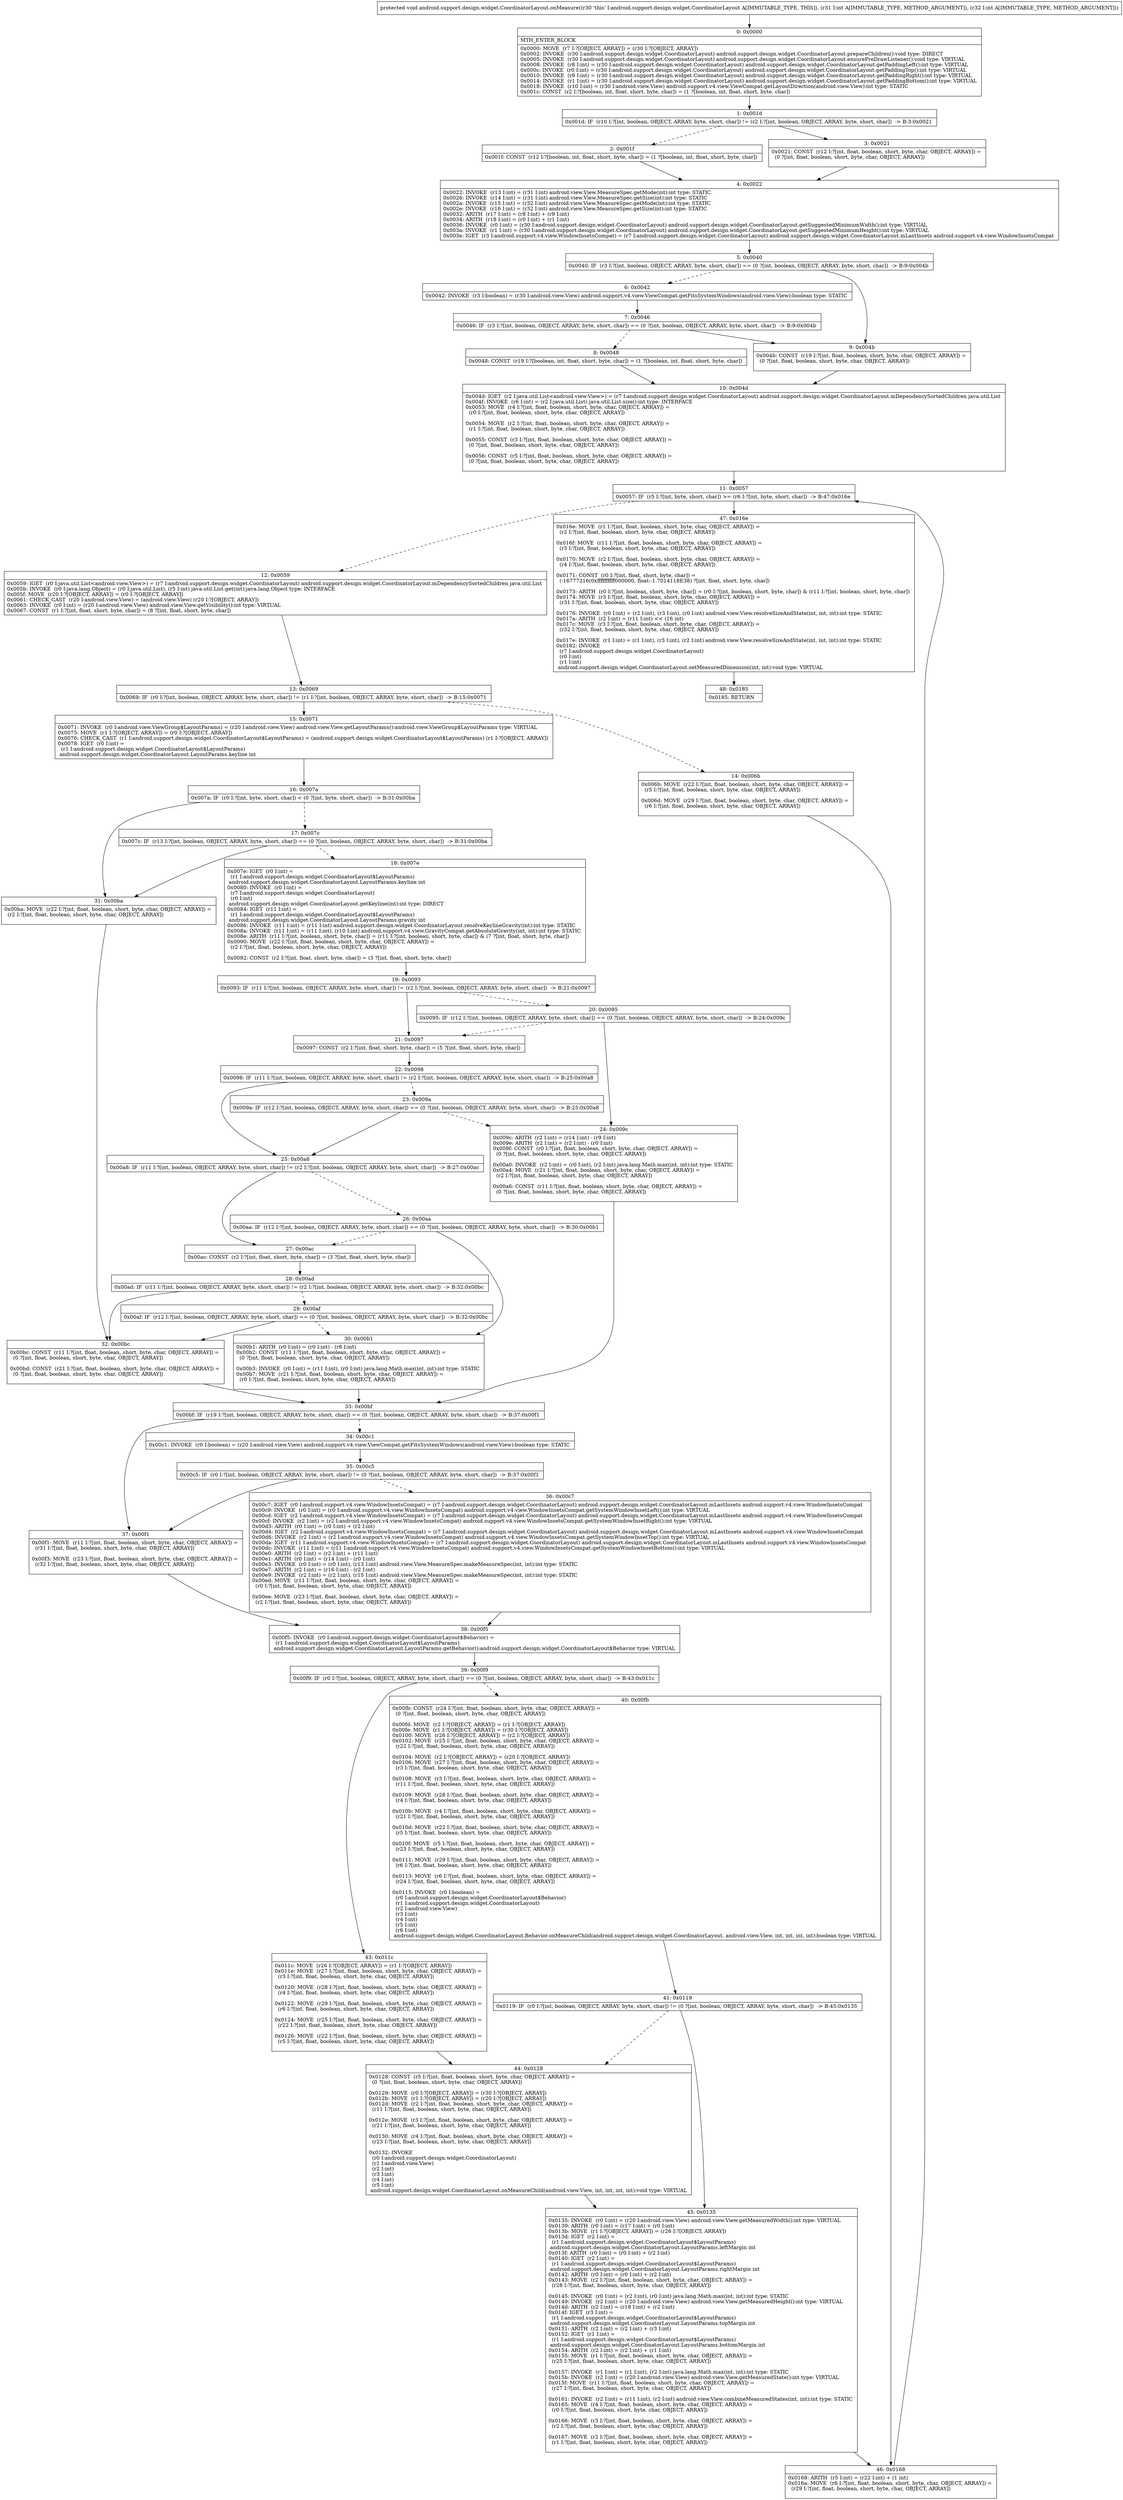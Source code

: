 digraph "CFG forandroid.support.design.widget.CoordinatorLayout.onMeasure(II)V" {
Node_0 [shape=record,label="{0\:\ 0x0000|MTH_ENTER_BLOCK\l|0x0000: MOVE  (r7 I:?[OBJECT, ARRAY]) = (r30 I:?[OBJECT, ARRAY]) \l0x0002: INVOKE  (r30 I:android.support.design.widget.CoordinatorLayout) android.support.design.widget.CoordinatorLayout.prepareChildren():void type: DIRECT \l0x0005: INVOKE  (r30 I:android.support.design.widget.CoordinatorLayout) android.support.design.widget.CoordinatorLayout.ensurePreDrawListener():void type: VIRTUAL \l0x0008: INVOKE  (r8 I:int) = (r30 I:android.support.design.widget.CoordinatorLayout) android.support.design.widget.CoordinatorLayout.getPaddingLeft():int type: VIRTUAL \l0x000c: INVOKE  (r0 I:int) = (r30 I:android.support.design.widget.CoordinatorLayout) android.support.design.widget.CoordinatorLayout.getPaddingTop():int type: VIRTUAL \l0x0010: INVOKE  (r9 I:int) = (r30 I:android.support.design.widget.CoordinatorLayout) android.support.design.widget.CoordinatorLayout.getPaddingRight():int type: VIRTUAL \l0x0014: INVOKE  (r1 I:int) = (r30 I:android.support.design.widget.CoordinatorLayout) android.support.design.widget.CoordinatorLayout.getPaddingBottom():int type: VIRTUAL \l0x0018: INVOKE  (r10 I:int) = (r30 I:android.view.View) android.support.v4.view.ViewCompat.getLayoutDirection(android.view.View):int type: STATIC \l0x001c: CONST  (r2 I:?[boolean, int, float, short, byte, char]) = (1 ?[boolean, int, float, short, byte, char]) \l}"];
Node_1 [shape=record,label="{1\:\ 0x001d|0x001d: IF  (r10 I:?[int, boolean, OBJECT, ARRAY, byte, short, char]) != (r2 I:?[int, boolean, OBJECT, ARRAY, byte, short, char])  \-\> B:3:0x0021 \l}"];
Node_2 [shape=record,label="{2\:\ 0x001f|0x001f: CONST  (r12 I:?[boolean, int, float, short, byte, char]) = (1 ?[boolean, int, float, short, byte, char]) \l}"];
Node_3 [shape=record,label="{3\:\ 0x0021|0x0021: CONST  (r12 I:?[int, float, boolean, short, byte, char, OBJECT, ARRAY]) = \l  (0 ?[int, float, boolean, short, byte, char, OBJECT, ARRAY])\l \l}"];
Node_4 [shape=record,label="{4\:\ 0x0022|0x0022: INVOKE  (r13 I:int) = (r31 I:int) android.view.View.MeasureSpec.getMode(int):int type: STATIC \l0x0026: INVOKE  (r14 I:int) = (r31 I:int) android.view.View.MeasureSpec.getSize(int):int type: STATIC \l0x002a: INVOKE  (r15 I:int) = (r32 I:int) android.view.View.MeasureSpec.getMode(int):int type: STATIC \l0x002e: INVOKE  (r16 I:int) = (r32 I:int) android.view.View.MeasureSpec.getSize(int):int type: STATIC \l0x0032: ARITH  (r17 I:int) = (r8 I:int) + (r9 I:int) \l0x0034: ARITH  (r18 I:int) = (r0 I:int) + (r1 I:int) \l0x0036: INVOKE  (r0 I:int) = (r30 I:android.support.design.widget.CoordinatorLayout) android.support.design.widget.CoordinatorLayout.getSuggestedMinimumWidth():int type: VIRTUAL \l0x003a: INVOKE  (r1 I:int) = (r30 I:android.support.design.widget.CoordinatorLayout) android.support.design.widget.CoordinatorLayout.getSuggestedMinimumHeight():int type: VIRTUAL \l0x003e: IGET  (r3 I:android.support.v4.view.WindowInsetsCompat) = (r7 I:android.support.design.widget.CoordinatorLayout) android.support.design.widget.CoordinatorLayout.mLastInsets android.support.v4.view.WindowInsetsCompat \l}"];
Node_5 [shape=record,label="{5\:\ 0x0040|0x0040: IF  (r3 I:?[int, boolean, OBJECT, ARRAY, byte, short, char]) == (0 ?[int, boolean, OBJECT, ARRAY, byte, short, char])  \-\> B:9:0x004b \l}"];
Node_6 [shape=record,label="{6\:\ 0x0042|0x0042: INVOKE  (r3 I:boolean) = (r30 I:android.view.View) android.support.v4.view.ViewCompat.getFitsSystemWindows(android.view.View):boolean type: STATIC \l}"];
Node_7 [shape=record,label="{7\:\ 0x0046|0x0046: IF  (r3 I:?[int, boolean, OBJECT, ARRAY, byte, short, char]) == (0 ?[int, boolean, OBJECT, ARRAY, byte, short, char])  \-\> B:9:0x004b \l}"];
Node_8 [shape=record,label="{8\:\ 0x0048|0x0048: CONST  (r19 I:?[boolean, int, float, short, byte, char]) = (1 ?[boolean, int, float, short, byte, char]) \l}"];
Node_9 [shape=record,label="{9\:\ 0x004b|0x004b: CONST  (r19 I:?[int, float, boolean, short, byte, char, OBJECT, ARRAY]) = \l  (0 ?[int, float, boolean, short, byte, char, OBJECT, ARRAY])\l \l}"];
Node_10 [shape=record,label="{10\:\ 0x004d|0x004d: IGET  (r2 I:java.util.List\<android.view.View\>) = (r7 I:android.support.design.widget.CoordinatorLayout) android.support.design.widget.CoordinatorLayout.mDependencySortedChildren java.util.List \l0x004f: INVOKE  (r6 I:int) = (r2 I:java.util.List) java.util.List.size():int type: INTERFACE \l0x0053: MOVE  (r4 I:?[int, float, boolean, short, byte, char, OBJECT, ARRAY]) = \l  (r0 I:?[int, float, boolean, short, byte, char, OBJECT, ARRAY])\l \l0x0054: MOVE  (r2 I:?[int, float, boolean, short, byte, char, OBJECT, ARRAY]) = \l  (r1 I:?[int, float, boolean, short, byte, char, OBJECT, ARRAY])\l \l0x0055: CONST  (r3 I:?[int, float, boolean, short, byte, char, OBJECT, ARRAY]) = \l  (0 ?[int, float, boolean, short, byte, char, OBJECT, ARRAY])\l \l0x0056: CONST  (r5 I:?[int, float, boolean, short, byte, char, OBJECT, ARRAY]) = \l  (0 ?[int, float, boolean, short, byte, char, OBJECT, ARRAY])\l \l}"];
Node_11 [shape=record,label="{11\:\ 0x0057|0x0057: IF  (r5 I:?[int, byte, short, char]) \>= (r6 I:?[int, byte, short, char])  \-\> B:47:0x016e \l}"];
Node_12 [shape=record,label="{12\:\ 0x0059|0x0059: IGET  (r0 I:java.util.List\<android.view.View\>) = (r7 I:android.support.design.widget.CoordinatorLayout) android.support.design.widget.CoordinatorLayout.mDependencySortedChildren java.util.List \l0x005b: INVOKE  (r0 I:java.lang.Object) = (r0 I:java.util.List), (r5 I:int) java.util.List.get(int):java.lang.Object type: INTERFACE \l0x005f: MOVE  (r20 I:?[OBJECT, ARRAY]) = (r0 I:?[OBJECT, ARRAY]) \l0x0061: CHECK_CAST  (r20 I:android.view.View) = (android.view.View) (r20 I:?[OBJECT, ARRAY]) \l0x0063: INVOKE  (r0 I:int) = (r20 I:android.view.View) android.view.View.getVisibility():int type: VIRTUAL \l0x0067: CONST  (r1 I:?[int, float, short, byte, char]) = (8 ?[int, float, short, byte, char]) \l}"];
Node_13 [shape=record,label="{13\:\ 0x0069|0x0069: IF  (r0 I:?[int, boolean, OBJECT, ARRAY, byte, short, char]) != (r1 I:?[int, boolean, OBJECT, ARRAY, byte, short, char])  \-\> B:15:0x0071 \l}"];
Node_14 [shape=record,label="{14\:\ 0x006b|0x006b: MOVE  (r22 I:?[int, float, boolean, short, byte, char, OBJECT, ARRAY]) = \l  (r5 I:?[int, float, boolean, short, byte, char, OBJECT, ARRAY])\l \l0x006d: MOVE  (r29 I:?[int, float, boolean, short, byte, char, OBJECT, ARRAY]) = \l  (r6 I:?[int, float, boolean, short, byte, char, OBJECT, ARRAY])\l \l}"];
Node_15 [shape=record,label="{15\:\ 0x0071|0x0071: INVOKE  (r0 I:android.view.ViewGroup$LayoutParams) = (r20 I:android.view.View) android.view.View.getLayoutParams():android.view.ViewGroup$LayoutParams type: VIRTUAL \l0x0075: MOVE  (r1 I:?[OBJECT, ARRAY]) = (r0 I:?[OBJECT, ARRAY]) \l0x0076: CHECK_CAST  (r1 I:android.support.design.widget.CoordinatorLayout$LayoutParams) = (android.support.design.widget.CoordinatorLayout$LayoutParams) (r1 I:?[OBJECT, ARRAY]) \l0x0078: IGET  (r0 I:int) = \l  (r1 I:android.support.design.widget.CoordinatorLayout$LayoutParams)\l android.support.design.widget.CoordinatorLayout.LayoutParams.keyline int \l}"];
Node_16 [shape=record,label="{16\:\ 0x007a|0x007a: IF  (r0 I:?[int, byte, short, char]) \< (0 ?[int, byte, short, char])  \-\> B:31:0x00ba \l}"];
Node_17 [shape=record,label="{17\:\ 0x007c|0x007c: IF  (r13 I:?[int, boolean, OBJECT, ARRAY, byte, short, char]) == (0 ?[int, boolean, OBJECT, ARRAY, byte, short, char])  \-\> B:31:0x00ba \l}"];
Node_18 [shape=record,label="{18\:\ 0x007e|0x007e: IGET  (r0 I:int) = \l  (r1 I:android.support.design.widget.CoordinatorLayout$LayoutParams)\l android.support.design.widget.CoordinatorLayout.LayoutParams.keyline int \l0x0080: INVOKE  (r0 I:int) = \l  (r7 I:android.support.design.widget.CoordinatorLayout)\l  (r0 I:int)\l android.support.design.widget.CoordinatorLayout.getKeyline(int):int type: DIRECT \l0x0084: IGET  (r11 I:int) = \l  (r1 I:android.support.design.widget.CoordinatorLayout$LayoutParams)\l android.support.design.widget.CoordinatorLayout.LayoutParams.gravity int \l0x0086: INVOKE  (r11 I:int) = (r11 I:int) android.support.design.widget.CoordinatorLayout.resolveKeylineGravity(int):int type: STATIC \l0x008a: INVOKE  (r11 I:int) = (r11 I:int), (r10 I:int) android.support.v4.view.GravityCompat.getAbsoluteGravity(int, int):int type: STATIC \l0x008e: ARITH  (r11 I:?[int, boolean, short, byte, char]) = (r11 I:?[int, boolean, short, byte, char]) & (7 ?[int, float, short, byte, char]) \l0x0090: MOVE  (r22 I:?[int, float, boolean, short, byte, char, OBJECT, ARRAY]) = \l  (r2 I:?[int, float, boolean, short, byte, char, OBJECT, ARRAY])\l \l0x0092: CONST  (r2 I:?[int, float, short, byte, char]) = (3 ?[int, float, short, byte, char]) \l}"];
Node_19 [shape=record,label="{19\:\ 0x0093|0x0093: IF  (r11 I:?[int, boolean, OBJECT, ARRAY, byte, short, char]) != (r2 I:?[int, boolean, OBJECT, ARRAY, byte, short, char])  \-\> B:21:0x0097 \l}"];
Node_20 [shape=record,label="{20\:\ 0x0095|0x0095: IF  (r12 I:?[int, boolean, OBJECT, ARRAY, byte, short, char]) == (0 ?[int, boolean, OBJECT, ARRAY, byte, short, char])  \-\> B:24:0x009c \l}"];
Node_21 [shape=record,label="{21\:\ 0x0097|0x0097: CONST  (r2 I:?[int, float, short, byte, char]) = (5 ?[int, float, short, byte, char]) \l}"];
Node_22 [shape=record,label="{22\:\ 0x0098|0x0098: IF  (r11 I:?[int, boolean, OBJECT, ARRAY, byte, short, char]) != (r2 I:?[int, boolean, OBJECT, ARRAY, byte, short, char])  \-\> B:25:0x00a8 \l}"];
Node_23 [shape=record,label="{23\:\ 0x009a|0x009a: IF  (r12 I:?[int, boolean, OBJECT, ARRAY, byte, short, char]) == (0 ?[int, boolean, OBJECT, ARRAY, byte, short, char])  \-\> B:25:0x00a8 \l}"];
Node_24 [shape=record,label="{24\:\ 0x009c|0x009c: ARITH  (r2 I:int) = (r14 I:int) \- (r9 I:int) \l0x009e: ARITH  (r2 I:int) = (r2 I:int) \- (r0 I:int) \l0x009f: CONST  (r0 I:?[int, float, boolean, short, byte, char, OBJECT, ARRAY]) = \l  (0 ?[int, float, boolean, short, byte, char, OBJECT, ARRAY])\l \l0x00a0: INVOKE  (r2 I:int) = (r0 I:int), (r2 I:int) java.lang.Math.max(int, int):int type: STATIC \l0x00a4: MOVE  (r21 I:?[int, float, boolean, short, byte, char, OBJECT, ARRAY]) = \l  (r2 I:?[int, float, boolean, short, byte, char, OBJECT, ARRAY])\l \l0x00a6: CONST  (r11 I:?[int, float, boolean, short, byte, char, OBJECT, ARRAY]) = \l  (0 ?[int, float, boolean, short, byte, char, OBJECT, ARRAY])\l \l}"];
Node_25 [shape=record,label="{25\:\ 0x00a8|0x00a8: IF  (r11 I:?[int, boolean, OBJECT, ARRAY, byte, short, char]) != (r2 I:?[int, boolean, OBJECT, ARRAY, byte, short, char])  \-\> B:27:0x00ac \l}"];
Node_26 [shape=record,label="{26\:\ 0x00aa|0x00aa: IF  (r12 I:?[int, boolean, OBJECT, ARRAY, byte, short, char]) == (0 ?[int, boolean, OBJECT, ARRAY, byte, short, char])  \-\> B:30:0x00b1 \l}"];
Node_27 [shape=record,label="{27\:\ 0x00ac|0x00ac: CONST  (r2 I:?[int, float, short, byte, char]) = (3 ?[int, float, short, byte, char]) \l}"];
Node_28 [shape=record,label="{28\:\ 0x00ad|0x00ad: IF  (r11 I:?[int, boolean, OBJECT, ARRAY, byte, short, char]) != (r2 I:?[int, boolean, OBJECT, ARRAY, byte, short, char])  \-\> B:32:0x00bc \l}"];
Node_29 [shape=record,label="{29\:\ 0x00af|0x00af: IF  (r12 I:?[int, boolean, OBJECT, ARRAY, byte, short, char]) == (0 ?[int, boolean, OBJECT, ARRAY, byte, short, char])  \-\> B:32:0x00bc \l}"];
Node_30 [shape=record,label="{30\:\ 0x00b1|0x00b1: ARITH  (r0 I:int) = (r0 I:int) \- (r8 I:int) \l0x00b2: CONST  (r11 I:?[int, float, boolean, short, byte, char, OBJECT, ARRAY]) = \l  (0 ?[int, float, boolean, short, byte, char, OBJECT, ARRAY])\l \l0x00b3: INVOKE  (r0 I:int) = (r11 I:int), (r0 I:int) java.lang.Math.max(int, int):int type: STATIC \l0x00b7: MOVE  (r21 I:?[int, float, boolean, short, byte, char, OBJECT, ARRAY]) = \l  (r0 I:?[int, float, boolean, short, byte, char, OBJECT, ARRAY])\l \l}"];
Node_31 [shape=record,label="{31\:\ 0x00ba|0x00ba: MOVE  (r22 I:?[int, float, boolean, short, byte, char, OBJECT, ARRAY]) = \l  (r2 I:?[int, float, boolean, short, byte, char, OBJECT, ARRAY])\l \l}"];
Node_32 [shape=record,label="{32\:\ 0x00bc|0x00bc: CONST  (r11 I:?[int, float, boolean, short, byte, char, OBJECT, ARRAY]) = \l  (0 ?[int, float, boolean, short, byte, char, OBJECT, ARRAY])\l \l0x00bd: CONST  (r21 I:?[int, float, boolean, short, byte, char, OBJECT, ARRAY]) = \l  (0 ?[int, float, boolean, short, byte, char, OBJECT, ARRAY])\l \l}"];
Node_33 [shape=record,label="{33\:\ 0x00bf|0x00bf: IF  (r19 I:?[int, boolean, OBJECT, ARRAY, byte, short, char]) == (0 ?[int, boolean, OBJECT, ARRAY, byte, short, char])  \-\> B:37:0x00f1 \l}"];
Node_34 [shape=record,label="{34\:\ 0x00c1|0x00c1: INVOKE  (r0 I:boolean) = (r20 I:android.view.View) android.support.v4.view.ViewCompat.getFitsSystemWindows(android.view.View):boolean type: STATIC \l}"];
Node_35 [shape=record,label="{35\:\ 0x00c5|0x00c5: IF  (r0 I:?[int, boolean, OBJECT, ARRAY, byte, short, char]) != (0 ?[int, boolean, OBJECT, ARRAY, byte, short, char])  \-\> B:37:0x00f1 \l}"];
Node_36 [shape=record,label="{36\:\ 0x00c7|0x00c7: IGET  (r0 I:android.support.v4.view.WindowInsetsCompat) = (r7 I:android.support.design.widget.CoordinatorLayout) android.support.design.widget.CoordinatorLayout.mLastInsets android.support.v4.view.WindowInsetsCompat \l0x00c9: INVOKE  (r0 I:int) = (r0 I:android.support.v4.view.WindowInsetsCompat) android.support.v4.view.WindowInsetsCompat.getSystemWindowInsetLeft():int type: VIRTUAL \l0x00cd: IGET  (r2 I:android.support.v4.view.WindowInsetsCompat) = (r7 I:android.support.design.widget.CoordinatorLayout) android.support.design.widget.CoordinatorLayout.mLastInsets android.support.v4.view.WindowInsetsCompat \l0x00cf: INVOKE  (r2 I:int) = (r2 I:android.support.v4.view.WindowInsetsCompat) android.support.v4.view.WindowInsetsCompat.getSystemWindowInsetRight():int type: VIRTUAL \l0x00d3: ARITH  (r0 I:int) = (r0 I:int) + (r2 I:int) \l0x00d4: IGET  (r2 I:android.support.v4.view.WindowInsetsCompat) = (r7 I:android.support.design.widget.CoordinatorLayout) android.support.design.widget.CoordinatorLayout.mLastInsets android.support.v4.view.WindowInsetsCompat \l0x00d6: INVOKE  (r2 I:int) = (r2 I:android.support.v4.view.WindowInsetsCompat) android.support.v4.view.WindowInsetsCompat.getSystemWindowInsetTop():int type: VIRTUAL \l0x00da: IGET  (r11 I:android.support.v4.view.WindowInsetsCompat) = (r7 I:android.support.design.widget.CoordinatorLayout) android.support.design.widget.CoordinatorLayout.mLastInsets android.support.v4.view.WindowInsetsCompat \l0x00dc: INVOKE  (r11 I:int) = (r11 I:android.support.v4.view.WindowInsetsCompat) android.support.v4.view.WindowInsetsCompat.getSystemWindowInsetBottom():int type: VIRTUAL \l0x00e0: ARITH  (r2 I:int) = (r2 I:int) + (r11 I:int) \l0x00e1: ARITH  (r0 I:int) = (r14 I:int) \- (r0 I:int) \l0x00e3: INVOKE  (r0 I:int) = (r0 I:int), (r13 I:int) android.view.View.MeasureSpec.makeMeasureSpec(int, int):int type: STATIC \l0x00e7: ARITH  (r2 I:int) = (r16 I:int) \- (r2 I:int) \l0x00e9: INVOKE  (r2 I:int) = (r2 I:int), (r15 I:int) android.view.View.MeasureSpec.makeMeasureSpec(int, int):int type: STATIC \l0x00ed: MOVE  (r11 I:?[int, float, boolean, short, byte, char, OBJECT, ARRAY]) = \l  (r0 I:?[int, float, boolean, short, byte, char, OBJECT, ARRAY])\l \l0x00ee: MOVE  (r23 I:?[int, float, boolean, short, byte, char, OBJECT, ARRAY]) = \l  (r2 I:?[int, float, boolean, short, byte, char, OBJECT, ARRAY])\l \l}"];
Node_37 [shape=record,label="{37\:\ 0x00f1|0x00f1: MOVE  (r11 I:?[int, float, boolean, short, byte, char, OBJECT, ARRAY]) = \l  (r31 I:?[int, float, boolean, short, byte, char, OBJECT, ARRAY])\l \l0x00f3: MOVE  (r23 I:?[int, float, boolean, short, byte, char, OBJECT, ARRAY]) = \l  (r32 I:?[int, float, boolean, short, byte, char, OBJECT, ARRAY])\l \l}"];
Node_38 [shape=record,label="{38\:\ 0x00f5|0x00f5: INVOKE  (r0 I:android.support.design.widget.CoordinatorLayout$Behavior) = \l  (r1 I:android.support.design.widget.CoordinatorLayout$LayoutParams)\l android.support.design.widget.CoordinatorLayout.LayoutParams.getBehavior():android.support.design.widget.CoordinatorLayout$Behavior type: VIRTUAL \l}"];
Node_39 [shape=record,label="{39\:\ 0x00f9|0x00f9: IF  (r0 I:?[int, boolean, OBJECT, ARRAY, byte, short, char]) == (0 ?[int, boolean, OBJECT, ARRAY, byte, short, char])  \-\> B:43:0x011c \l}"];
Node_40 [shape=record,label="{40\:\ 0x00fb|0x00fb: CONST  (r24 I:?[int, float, boolean, short, byte, char, OBJECT, ARRAY]) = \l  (0 ?[int, float, boolean, short, byte, char, OBJECT, ARRAY])\l \l0x00fd: MOVE  (r2 I:?[OBJECT, ARRAY]) = (r1 I:?[OBJECT, ARRAY]) \l0x00fe: MOVE  (r1 I:?[OBJECT, ARRAY]) = (r30 I:?[OBJECT, ARRAY]) \l0x0100: MOVE  (r26 I:?[OBJECT, ARRAY]) = (r2 I:?[OBJECT, ARRAY]) \l0x0102: MOVE  (r25 I:?[int, float, boolean, short, byte, char, OBJECT, ARRAY]) = \l  (r22 I:?[int, float, boolean, short, byte, char, OBJECT, ARRAY])\l \l0x0104: MOVE  (r2 I:?[OBJECT, ARRAY]) = (r20 I:?[OBJECT, ARRAY]) \l0x0106: MOVE  (r27 I:?[int, float, boolean, short, byte, char, OBJECT, ARRAY]) = \l  (r3 I:?[int, float, boolean, short, byte, char, OBJECT, ARRAY])\l \l0x0108: MOVE  (r3 I:?[int, float, boolean, short, byte, char, OBJECT, ARRAY]) = \l  (r11 I:?[int, float, boolean, short, byte, char, OBJECT, ARRAY])\l \l0x0109: MOVE  (r28 I:?[int, float, boolean, short, byte, char, OBJECT, ARRAY]) = \l  (r4 I:?[int, float, boolean, short, byte, char, OBJECT, ARRAY])\l \l0x010b: MOVE  (r4 I:?[int, float, boolean, short, byte, char, OBJECT, ARRAY]) = \l  (r21 I:?[int, float, boolean, short, byte, char, OBJECT, ARRAY])\l \l0x010d: MOVE  (r22 I:?[int, float, boolean, short, byte, char, OBJECT, ARRAY]) = \l  (r5 I:?[int, float, boolean, short, byte, char, OBJECT, ARRAY])\l \l0x010f: MOVE  (r5 I:?[int, float, boolean, short, byte, char, OBJECT, ARRAY]) = \l  (r23 I:?[int, float, boolean, short, byte, char, OBJECT, ARRAY])\l \l0x0111: MOVE  (r29 I:?[int, float, boolean, short, byte, char, OBJECT, ARRAY]) = \l  (r6 I:?[int, float, boolean, short, byte, char, OBJECT, ARRAY])\l \l0x0113: MOVE  (r6 I:?[int, float, boolean, short, byte, char, OBJECT, ARRAY]) = \l  (r24 I:?[int, float, boolean, short, byte, char, OBJECT, ARRAY])\l \l0x0115: INVOKE  (r0 I:boolean) = \l  (r0 I:android.support.design.widget.CoordinatorLayout$Behavior)\l  (r1 I:android.support.design.widget.CoordinatorLayout)\l  (r2 I:android.view.View)\l  (r3 I:int)\l  (r4 I:int)\l  (r5 I:int)\l  (r6 I:int)\l android.support.design.widget.CoordinatorLayout.Behavior.onMeasureChild(android.support.design.widget.CoordinatorLayout, android.view.View, int, int, int, int):boolean type: VIRTUAL \l}"];
Node_41 [shape=record,label="{41\:\ 0x0119|0x0119: IF  (r0 I:?[int, boolean, OBJECT, ARRAY, byte, short, char]) != (0 ?[int, boolean, OBJECT, ARRAY, byte, short, char])  \-\> B:45:0x0135 \l}"];
Node_43 [shape=record,label="{43\:\ 0x011c|0x011c: MOVE  (r26 I:?[OBJECT, ARRAY]) = (r1 I:?[OBJECT, ARRAY]) \l0x011e: MOVE  (r27 I:?[int, float, boolean, short, byte, char, OBJECT, ARRAY]) = \l  (r3 I:?[int, float, boolean, short, byte, char, OBJECT, ARRAY])\l \l0x0120: MOVE  (r28 I:?[int, float, boolean, short, byte, char, OBJECT, ARRAY]) = \l  (r4 I:?[int, float, boolean, short, byte, char, OBJECT, ARRAY])\l \l0x0122: MOVE  (r29 I:?[int, float, boolean, short, byte, char, OBJECT, ARRAY]) = \l  (r6 I:?[int, float, boolean, short, byte, char, OBJECT, ARRAY])\l \l0x0124: MOVE  (r25 I:?[int, float, boolean, short, byte, char, OBJECT, ARRAY]) = \l  (r22 I:?[int, float, boolean, short, byte, char, OBJECT, ARRAY])\l \l0x0126: MOVE  (r22 I:?[int, float, boolean, short, byte, char, OBJECT, ARRAY]) = \l  (r5 I:?[int, float, boolean, short, byte, char, OBJECT, ARRAY])\l \l}"];
Node_44 [shape=record,label="{44\:\ 0x0128|0x0128: CONST  (r5 I:?[int, float, boolean, short, byte, char, OBJECT, ARRAY]) = \l  (0 ?[int, float, boolean, short, byte, char, OBJECT, ARRAY])\l \l0x0129: MOVE  (r0 I:?[OBJECT, ARRAY]) = (r30 I:?[OBJECT, ARRAY]) \l0x012b: MOVE  (r1 I:?[OBJECT, ARRAY]) = (r20 I:?[OBJECT, ARRAY]) \l0x012d: MOVE  (r2 I:?[int, float, boolean, short, byte, char, OBJECT, ARRAY]) = \l  (r11 I:?[int, float, boolean, short, byte, char, OBJECT, ARRAY])\l \l0x012e: MOVE  (r3 I:?[int, float, boolean, short, byte, char, OBJECT, ARRAY]) = \l  (r21 I:?[int, float, boolean, short, byte, char, OBJECT, ARRAY])\l \l0x0130: MOVE  (r4 I:?[int, float, boolean, short, byte, char, OBJECT, ARRAY]) = \l  (r23 I:?[int, float, boolean, short, byte, char, OBJECT, ARRAY])\l \l0x0132: INVOKE  \l  (r0 I:android.support.design.widget.CoordinatorLayout)\l  (r1 I:android.view.View)\l  (r2 I:int)\l  (r3 I:int)\l  (r4 I:int)\l  (r5 I:int)\l android.support.design.widget.CoordinatorLayout.onMeasureChild(android.view.View, int, int, int, int):void type: VIRTUAL \l}"];
Node_45 [shape=record,label="{45\:\ 0x0135|0x0135: INVOKE  (r0 I:int) = (r20 I:android.view.View) android.view.View.getMeasuredWidth():int type: VIRTUAL \l0x0139: ARITH  (r0 I:int) = (r17 I:int) + (r0 I:int) \l0x013b: MOVE  (r1 I:?[OBJECT, ARRAY]) = (r26 I:?[OBJECT, ARRAY]) \l0x013d: IGET  (r2 I:int) = \l  (r1 I:android.support.design.widget.CoordinatorLayout$LayoutParams)\l android.support.design.widget.CoordinatorLayout.LayoutParams.leftMargin int \l0x013f: ARITH  (r0 I:int) = (r0 I:int) + (r2 I:int) \l0x0140: IGET  (r2 I:int) = \l  (r1 I:android.support.design.widget.CoordinatorLayout$LayoutParams)\l android.support.design.widget.CoordinatorLayout.LayoutParams.rightMargin int \l0x0142: ARITH  (r0 I:int) = (r0 I:int) + (r2 I:int) \l0x0143: MOVE  (r2 I:?[int, float, boolean, short, byte, char, OBJECT, ARRAY]) = \l  (r28 I:?[int, float, boolean, short, byte, char, OBJECT, ARRAY])\l \l0x0145: INVOKE  (r0 I:int) = (r2 I:int), (r0 I:int) java.lang.Math.max(int, int):int type: STATIC \l0x0149: INVOKE  (r2 I:int) = (r20 I:android.view.View) android.view.View.getMeasuredHeight():int type: VIRTUAL \l0x014d: ARITH  (r2 I:int) = (r18 I:int) + (r2 I:int) \l0x014f: IGET  (r3 I:int) = \l  (r1 I:android.support.design.widget.CoordinatorLayout$LayoutParams)\l android.support.design.widget.CoordinatorLayout.LayoutParams.topMargin int \l0x0151: ARITH  (r2 I:int) = (r2 I:int) + (r3 I:int) \l0x0152: IGET  (r1 I:int) = \l  (r1 I:android.support.design.widget.CoordinatorLayout$LayoutParams)\l android.support.design.widget.CoordinatorLayout.LayoutParams.bottomMargin int \l0x0154: ARITH  (r2 I:int) = (r2 I:int) + (r1 I:int) \l0x0155: MOVE  (r1 I:?[int, float, boolean, short, byte, char, OBJECT, ARRAY]) = \l  (r25 I:?[int, float, boolean, short, byte, char, OBJECT, ARRAY])\l \l0x0157: INVOKE  (r1 I:int) = (r1 I:int), (r2 I:int) java.lang.Math.max(int, int):int type: STATIC \l0x015b: INVOKE  (r2 I:int) = (r20 I:android.view.View) android.view.View.getMeasuredState():int type: VIRTUAL \l0x015f: MOVE  (r11 I:?[int, float, boolean, short, byte, char, OBJECT, ARRAY]) = \l  (r27 I:?[int, float, boolean, short, byte, char, OBJECT, ARRAY])\l \l0x0161: INVOKE  (r2 I:int) = (r11 I:int), (r2 I:int) android.view.View.combineMeasuredStates(int, int):int type: STATIC \l0x0165: MOVE  (r4 I:?[int, float, boolean, short, byte, char, OBJECT, ARRAY]) = \l  (r0 I:?[int, float, boolean, short, byte, char, OBJECT, ARRAY])\l \l0x0166: MOVE  (r3 I:?[int, float, boolean, short, byte, char, OBJECT, ARRAY]) = \l  (r2 I:?[int, float, boolean, short, byte, char, OBJECT, ARRAY])\l \l0x0167: MOVE  (r2 I:?[int, float, boolean, short, byte, char, OBJECT, ARRAY]) = \l  (r1 I:?[int, float, boolean, short, byte, char, OBJECT, ARRAY])\l \l}"];
Node_46 [shape=record,label="{46\:\ 0x0168|0x0168: ARITH  (r5 I:int) = (r22 I:int) + (1 int) \l0x016a: MOVE  (r6 I:?[int, float, boolean, short, byte, char, OBJECT, ARRAY]) = \l  (r29 I:?[int, float, boolean, short, byte, char, OBJECT, ARRAY])\l \l}"];
Node_47 [shape=record,label="{47\:\ 0x016e|0x016e: MOVE  (r1 I:?[int, float, boolean, short, byte, char, OBJECT, ARRAY]) = \l  (r2 I:?[int, float, boolean, short, byte, char, OBJECT, ARRAY])\l \l0x016f: MOVE  (r11 I:?[int, float, boolean, short, byte, char, OBJECT, ARRAY]) = \l  (r3 I:?[int, float, boolean, short, byte, char, OBJECT, ARRAY])\l \l0x0170: MOVE  (r2 I:?[int, float, boolean, short, byte, char, OBJECT, ARRAY]) = \l  (r4 I:?[int, float, boolean, short, byte, char, OBJECT, ARRAY])\l \l0x0171: CONST  (r0 I:?[int, float, short, byte, char]) = \l  (\-16777216(0xffffffffff000000, float:\-1.7014118E38) ?[int, float, short, byte, char])\l \l0x0173: ARITH  (r0 I:?[int, boolean, short, byte, char]) = (r0 I:?[int, boolean, short, byte, char]) & (r11 I:?[int, boolean, short, byte, char]) \l0x0174: MOVE  (r3 I:?[int, float, boolean, short, byte, char, OBJECT, ARRAY]) = \l  (r31 I:?[int, float, boolean, short, byte, char, OBJECT, ARRAY])\l \l0x0176: INVOKE  (r0 I:int) = (r2 I:int), (r3 I:int), (r0 I:int) android.view.View.resolveSizeAndState(int, int, int):int type: STATIC \l0x017a: ARITH  (r2 I:int) = (r11 I:int) \<\< (16 int) \l0x017c: MOVE  (r3 I:?[int, float, boolean, short, byte, char, OBJECT, ARRAY]) = \l  (r32 I:?[int, float, boolean, short, byte, char, OBJECT, ARRAY])\l \l0x017e: INVOKE  (r1 I:int) = (r1 I:int), (r3 I:int), (r2 I:int) android.view.View.resolveSizeAndState(int, int, int):int type: STATIC \l0x0182: INVOKE  \l  (r7 I:android.support.design.widget.CoordinatorLayout)\l  (r0 I:int)\l  (r1 I:int)\l android.support.design.widget.CoordinatorLayout.setMeasuredDimension(int, int):void type: VIRTUAL \l}"];
Node_48 [shape=record,label="{48\:\ 0x0185|0x0185: RETURN   \l}"];
MethodNode[shape=record,label="{protected void android.support.design.widget.CoordinatorLayout.onMeasure((r30 'this' I:android.support.design.widget.CoordinatorLayout A[IMMUTABLE_TYPE, THIS]), (r31 I:int A[IMMUTABLE_TYPE, METHOD_ARGUMENT]), (r32 I:int A[IMMUTABLE_TYPE, METHOD_ARGUMENT])) }"];
MethodNode -> Node_0;
Node_0 -> Node_1;
Node_1 -> Node_2[style=dashed];
Node_1 -> Node_3;
Node_2 -> Node_4;
Node_3 -> Node_4;
Node_4 -> Node_5;
Node_5 -> Node_6[style=dashed];
Node_5 -> Node_9;
Node_6 -> Node_7;
Node_7 -> Node_8[style=dashed];
Node_7 -> Node_9;
Node_8 -> Node_10;
Node_9 -> Node_10;
Node_10 -> Node_11;
Node_11 -> Node_12[style=dashed];
Node_11 -> Node_47;
Node_12 -> Node_13;
Node_13 -> Node_14[style=dashed];
Node_13 -> Node_15;
Node_14 -> Node_46;
Node_15 -> Node_16;
Node_16 -> Node_17[style=dashed];
Node_16 -> Node_31;
Node_17 -> Node_18[style=dashed];
Node_17 -> Node_31;
Node_18 -> Node_19;
Node_19 -> Node_20[style=dashed];
Node_19 -> Node_21;
Node_20 -> Node_21[style=dashed];
Node_20 -> Node_24;
Node_21 -> Node_22;
Node_22 -> Node_23[style=dashed];
Node_22 -> Node_25;
Node_23 -> Node_24[style=dashed];
Node_23 -> Node_25;
Node_24 -> Node_33;
Node_25 -> Node_26[style=dashed];
Node_25 -> Node_27;
Node_26 -> Node_27[style=dashed];
Node_26 -> Node_30;
Node_27 -> Node_28;
Node_28 -> Node_29[style=dashed];
Node_28 -> Node_32;
Node_29 -> Node_30[style=dashed];
Node_29 -> Node_32;
Node_30 -> Node_33;
Node_31 -> Node_32;
Node_32 -> Node_33;
Node_33 -> Node_34[style=dashed];
Node_33 -> Node_37;
Node_34 -> Node_35;
Node_35 -> Node_36[style=dashed];
Node_35 -> Node_37;
Node_36 -> Node_38;
Node_37 -> Node_38;
Node_38 -> Node_39;
Node_39 -> Node_40[style=dashed];
Node_39 -> Node_43;
Node_40 -> Node_41;
Node_41 -> Node_45;
Node_41 -> Node_44[style=dashed];
Node_43 -> Node_44;
Node_44 -> Node_45;
Node_45 -> Node_46;
Node_46 -> Node_11;
Node_47 -> Node_48;
}

